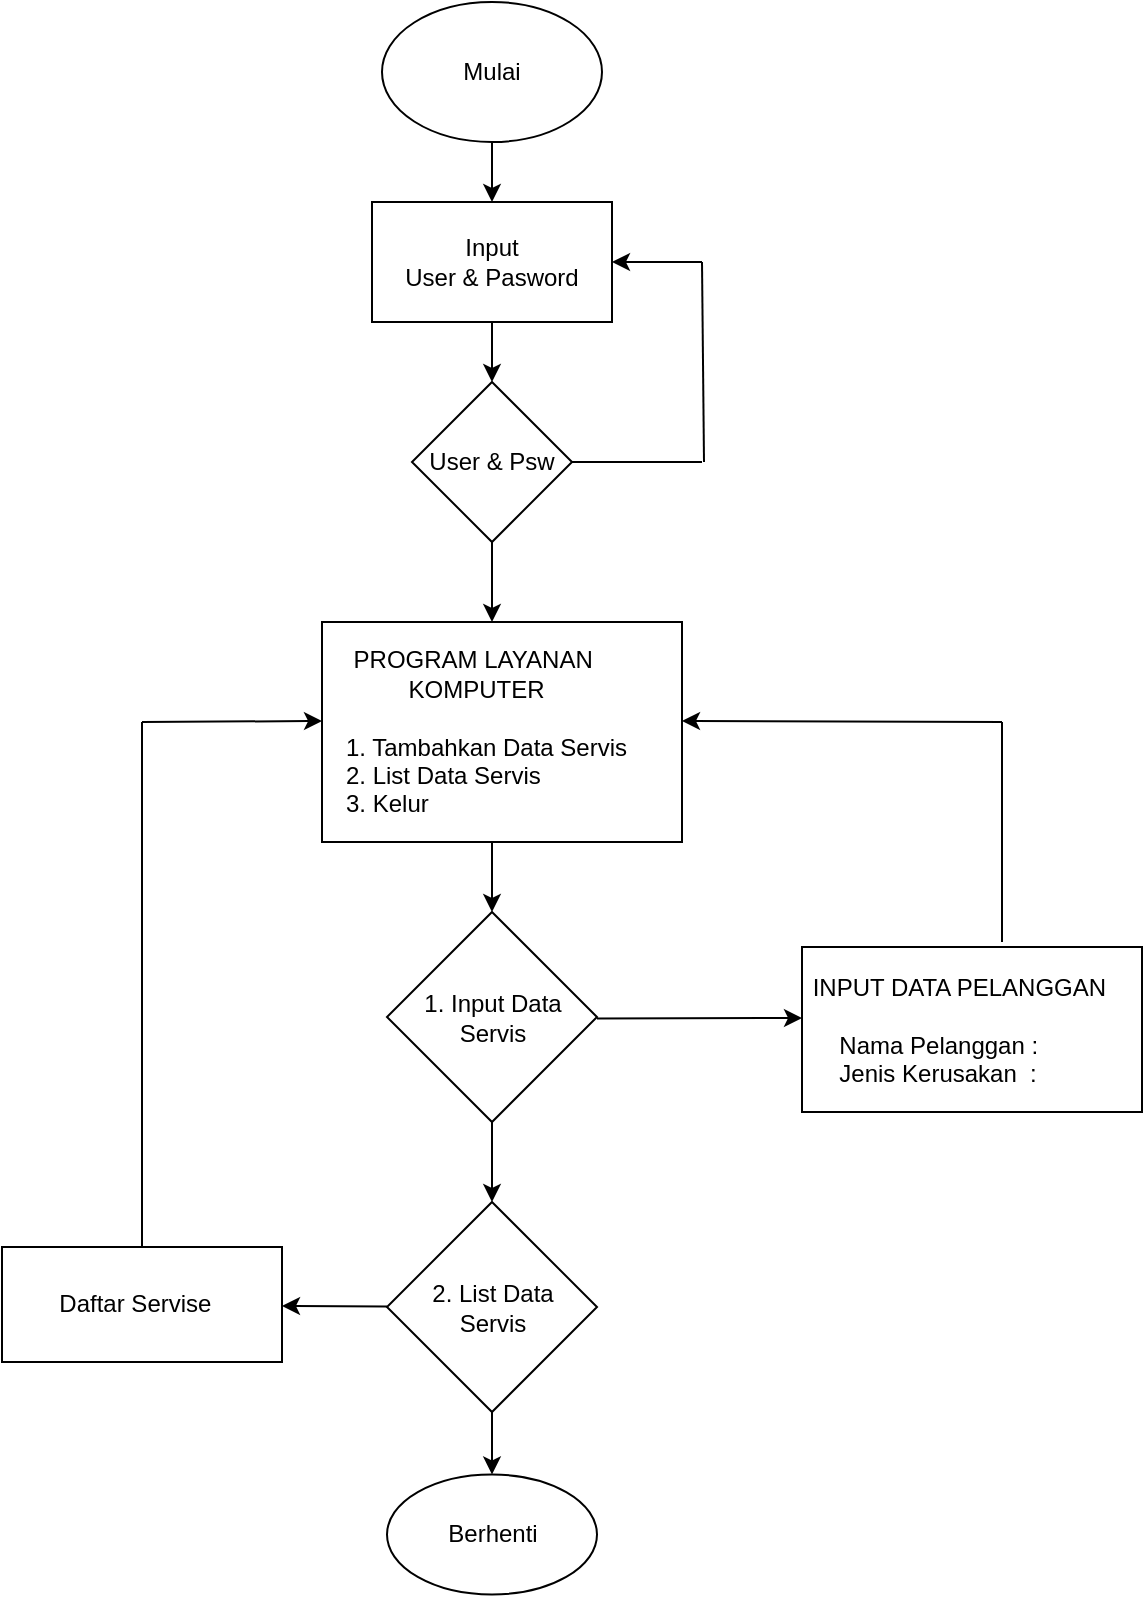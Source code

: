 <mxfile version="26.1.1">
  <diagram name="Halaman-1" id="3PcKZnxxp-DBiOqIdGMN">
    <mxGraphModel dx="1290" dy="565" grid="1" gridSize="10" guides="1" tooltips="1" connect="1" arrows="1" fold="1" page="1" pageScale="1" pageWidth="827" pageHeight="1169" math="0" shadow="0">
      <root>
        <mxCell id="0" />
        <mxCell id="1" parent="0" />
        <mxCell id="jwof01YbPw_Facb6lPKc-1" value="Mulai" style="ellipse;whiteSpace=wrap;html=1;" parent="1" vertex="1">
          <mxGeometry x="190" y="20" width="110" height="70" as="geometry" />
        </mxCell>
        <mxCell id="jwof01YbPw_Facb6lPKc-2" value="&lt;div style=&quot;&quot;&gt;&lt;div style=&quot;text-align: center;&quot;&gt;&lt;font style=&quot;vertical-align: inherit;&quot;&gt;&lt;font style=&quot;vertical-align: inherit;&quot;&gt;&lt;font style=&quot;vertical-align: inherit;&quot;&gt;&lt;font style=&quot;vertical-align: inherit;&quot;&gt;&lt;font style=&quot;vertical-align: inherit;&quot;&gt;PROGRAM LAYANAN&amp;nbsp;&lt;/font&gt;&lt;/font&gt;&lt;/font&gt;&lt;/font&gt;&lt;/font&gt;&lt;/div&gt;&lt;div style=&quot;text-align: center;&quot;&gt;&lt;font style=&quot;vertical-align: inherit;&quot;&gt;&lt;font style=&quot;vertical-align: inherit;&quot;&gt;&lt;font style=&quot;vertical-align: inherit;&quot;&gt;&lt;font style=&quot;vertical-align: inherit;&quot;&gt;&lt;font style=&quot;vertical-align: inherit;&quot;&gt;KOMPUTER&lt;/font&gt;&lt;/font&gt;&lt;/font&gt;&lt;/font&gt;&lt;/font&gt;&lt;/div&gt;&lt;div style=&quot;text-align: center;&quot;&gt;&lt;font style=&quot;vertical-align: inherit;&quot;&gt;&lt;br&gt;&lt;/font&gt;&lt;/div&gt;&lt;div&gt;&lt;span style=&quot;background-color: initial;&quot;&gt;&lt;font style=&quot;vertical-align: inherit;&quot;&gt;&lt;font style=&quot;vertical-align: inherit;&quot;&gt;&lt;font style=&quot;vertical-align: inherit;&quot;&gt;&lt;font style=&quot;vertical-align: inherit;&quot;&gt;&amp;nbsp; &amp;nbsp;1. Tambahkan Data Servis&lt;/font&gt;&lt;/font&gt;&lt;/font&gt;&lt;/font&gt;&lt;/span&gt;&lt;/div&gt;&lt;div&gt;&lt;span style=&quot;background-color: initial;&quot;&gt;&lt;font style=&quot;vertical-align: inherit;&quot;&gt;&lt;font style=&quot;vertical-align: inherit;&quot;&gt;&lt;font style=&quot;vertical-align: inherit;&quot;&gt;&lt;font style=&quot;vertical-align: inherit;&quot;&gt;&amp;nbsp; &amp;nbsp;2. List Data Servis&lt;/font&gt;&lt;/font&gt;&lt;/font&gt;&lt;/font&gt;&lt;/span&gt;&lt;/div&gt;&lt;div&gt;&lt;span style=&quot;background-color: initial;&quot;&gt;&lt;font style=&quot;vertical-align: inherit;&quot;&gt;&lt;font style=&quot;vertical-align: inherit;&quot;&gt;&lt;font style=&quot;vertical-align: inherit;&quot;&gt;&lt;font style=&quot;vertical-align: inherit;&quot;&gt;&amp;nbsp; &amp;nbsp;3. Kelur&lt;/font&gt;&lt;/font&gt;&lt;/font&gt;&lt;/font&gt;&lt;/span&gt;&lt;span style=&quot;background-color: initial; text-align: center; color: light-dark(rgb(0, 0, 0), rgb(255, 255, 255));&quot;&gt;&amp;nbsp;&lt;/span&gt;&lt;/div&gt;&lt;/div&gt;" style="rounded=0;whiteSpace=wrap;html=1;align=left;" parent="1" vertex="1">
          <mxGeometry x="160" y="330" width="180" height="110" as="geometry" />
        </mxCell>
        <mxCell id="jwof01YbPw_Facb6lPKc-4" value="Input&lt;div&gt;User &amp;amp; Pasword&lt;/div&gt;" style="rounded=0;whiteSpace=wrap;html=1;" parent="1" vertex="1">
          <mxGeometry x="185" y="120" width="120" height="60" as="geometry" />
        </mxCell>
        <mxCell id="jwof01YbPw_Facb6lPKc-5" value="User &amp;amp; Psw" style="rhombus;whiteSpace=wrap;html=1;" parent="1" vertex="1">
          <mxGeometry x="205" y="210" width="80" height="80" as="geometry" />
        </mxCell>
        <mxCell id="jwof01YbPw_Facb6lPKc-7" value="" style="endArrow=classic;html=1;rounded=0;exitX=0.5;exitY=1;exitDx=0;exitDy=0;entryX=0.5;entryY=0;entryDx=0;entryDy=0;" parent="1" source="jwof01YbPw_Facb6lPKc-1" target="jwof01YbPw_Facb6lPKc-4" edge="1">
          <mxGeometry width="50" height="50" relative="1" as="geometry">
            <mxPoint x="400" y="90" as="sourcePoint" />
            <mxPoint x="400" y="120" as="targetPoint" />
          </mxGeometry>
        </mxCell>
        <mxCell id="jwof01YbPw_Facb6lPKc-8" value="" style="endArrow=classic;html=1;rounded=0;exitX=0.5;exitY=1;exitDx=0;exitDy=0;" parent="1" source="jwof01YbPw_Facb6lPKc-4" edge="1">
          <mxGeometry width="50" height="50" relative="1" as="geometry">
            <mxPoint x="399.5" y="180" as="sourcePoint" />
            <mxPoint x="245" y="210" as="targetPoint" />
          </mxGeometry>
        </mxCell>
        <mxCell id="jwof01YbPw_Facb6lPKc-10" value="" style="endArrow=classic;html=1;rounded=0;entryX=1;entryY=0.5;entryDx=0;entryDy=0;" parent="1" target="jwof01YbPw_Facb6lPKc-4" edge="1">
          <mxGeometry width="50" height="50" relative="1" as="geometry">
            <mxPoint x="350" y="150" as="sourcePoint" />
            <mxPoint x="610" y="180" as="targetPoint" />
          </mxGeometry>
        </mxCell>
        <mxCell id="jwof01YbPw_Facb6lPKc-12" value="" style="endArrow=none;html=1;rounded=0;" parent="1" edge="1">
          <mxGeometry width="50" height="50" relative="1" as="geometry">
            <mxPoint x="351" y="250" as="sourcePoint" />
            <mxPoint x="350" y="150" as="targetPoint" />
          </mxGeometry>
        </mxCell>
        <mxCell id="jwof01YbPw_Facb6lPKc-17" value="" style="endArrow=classic;html=1;rounded=0;entryX=0.5;entryY=0;entryDx=0;entryDy=0;exitX=0.5;exitY=1;exitDx=0;exitDy=0;" parent="1" source="jwof01YbPw_Facb6lPKc-5" edge="1">
          <mxGeometry width="50" height="50" relative="1" as="geometry">
            <mxPoint x="400" y="290" as="sourcePoint" />
            <mxPoint x="245" y="330" as="targetPoint" />
          </mxGeometry>
        </mxCell>
        <mxCell id="jwof01YbPw_Facb6lPKc-19" value="&lt;font style=&quot;vertical-align: inherit;&quot;&gt;&lt;font style=&quot;vertical-align: inherit;&quot;&gt;1. Input Data Servis&lt;/font&gt;&lt;/font&gt;" style="rhombus;whiteSpace=wrap;html=1;" parent="1" vertex="1">
          <mxGeometry x="192.5" y="475" width="105" height="105" as="geometry" />
        </mxCell>
        <mxCell id="jwof01YbPw_Facb6lPKc-21" value="&lt;font style=&quot;vertical-align: inherit;&quot;&gt;&lt;font style=&quot;vertical-align: inherit;&quot;&gt;2. List Data&lt;/font&gt;&lt;/font&gt;&lt;div&gt;&lt;font style=&quot;vertical-align: inherit;&quot;&gt;&lt;font style=&quot;vertical-align: inherit;&quot;&gt;&lt;font style=&quot;vertical-align: inherit;&quot;&gt;&lt;font style=&quot;vertical-align: inherit;&quot;&gt;Servis&lt;/font&gt;&lt;/font&gt;&lt;/font&gt;&lt;/font&gt;&lt;/div&gt;" style="rhombus;whiteSpace=wrap;html=1;" parent="1" vertex="1">
          <mxGeometry x="192.5" y="620" width="105" height="105" as="geometry" />
        </mxCell>
        <mxCell id="jwof01YbPw_Facb6lPKc-25" value="" style="endArrow=classic;html=1;rounded=0;exitX=0.5;exitY=1;exitDx=0;exitDy=0;entryX=0.5;entryY=0;entryDx=0;entryDy=0;" parent="1" target="jwof01YbPw_Facb6lPKc-19" edge="1">
          <mxGeometry width="50" height="50" relative="1" as="geometry">
            <mxPoint x="245" y="440" as="sourcePoint" />
            <mxPoint x="360" y="462.5" as="targetPoint" />
          </mxGeometry>
        </mxCell>
        <mxCell id="jwof01YbPw_Facb6lPKc-26" value="" style="endArrow=classic;html=1;rounded=0;" parent="1" edge="1">
          <mxGeometry width="50" height="50" relative="1" as="geometry">
            <mxPoint x="297.5" y="528.19" as="sourcePoint" />
            <mxPoint x="400" y="528" as="targetPoint" />
          </mxGeometry>
        </mxCell>
        <mxCell id="jwof01YbPw_Facb6lPKc-27" value="" style="endArrow=classic;html=1;rounded=0;exitX=0.5;exitY=1;exitDx=0;exitDy=0;entryX=0.5;entryY=0;entryDx=0;entryDy=0;" parent="1" source="jwof01YbPw_Facb6lPKc-19" target="jwof01YbPw_Facb6lPKc-21" edge="1">
          <mxGeometry width="50" height="50" relative="1" as="geometry">
            <mxPoint x="260" y="600" as="sourcePoint" />
            <mxPoint x="310" y="550" as="targetPoint" />
          </mxGeometry>
        </mxCell>
        <mxCell id="jwof01YbPw_Facb6lPKc-29" value="" style="endArrow=classic;html=1;rounded=0;exitX=0.5;exitY=1;exitDx=0;exitDy=0;entryX=0.5;entryY=0;entryDx=0;entryDy=0;" parent="1" source="jwof01YbPw_Facb6lPKc-21" edge="1">
          <mxGeometry width="50" height="50" relative="1" as="geometry">
            <mxPoint x="390" y="760" as="sourcePoint" />
            <mxPoint x="245" y="756.25" as="targetPoint" />
          </mxGeometry>
        </mxCell>
        <mxCell id="jwof01YbPw_Facb6lPKc-31" value="Berhenti" style="ellipse;whiteSpace=wrap;html=1;" parent="1" vertex="1">
          <mxGeometry x="192.5" y="756.25" width="105" height="60" as="geometry" />
        </mxCell>
        <mxCell id="IACHFy9Nv5qsioYyiWCU-12" value="" style="endArrow=classic;html=1;rounded=0;" parent="1" edge="1">
          <mxGeometry width="50" height="50" relative="1" as="geometry">
            <mxPoint x="500" y="380" as="sourcePoint" />
            <mxPoint x="340" y="379.5" as="targetPoint" />
          </mxGeometry>
        </mxCell>
        <mxCell id="IACHFy9Nv5qsioYyiWCU-86" value="" style="edgeStyle=orthogonalEdgeStyle;rounded=0;orthogonalLoop=1;jettySize=auto;html=1;" parent="1" edge="1">
          <mxGeometry relative="1" as="geometry">
            <mxPoint x="-372.5" y="843.75" as="sourcePoint" />
          </mxGeometry>
        </mxCell>
        <mxCell id="IACHFy9Nv5qsioYyiWCU-27" value="" style="endArrow=classic;html=1;rounded=0;" parent="1" edge="1">
          <mxGeometry width="50" height="50" relative="1" as="geometry">
            <mxPoint x="192.5" y="672.25" as="sourcePoint" />
            <mxPoint x="140" y="672" as="targetPoint" />
          </mxGeometry>
        </mxCell>
        <mxCell id="IACHFy9Nv5qsioYyiWCU-42" value="&lt;div style=&quot;&quot;&gt;&amp;nbsp; &amp;nbsp; &amp;nbsp; &amp;nbsp; Daftar Servise&lt;/div&gt;" style="rounded=0;whiteSpace=wrap;html=1;align=left;" parent="1" vertex="1">
          <mxGeometry y="642.5" width="140" height="57.5" as="geometry" />
        </mxCell>
        <mxCell id="IACHFy9Nv5qsioYyiWCU-57" value="" style="endArrow=classic;html=1;rounded=0;" parent="1" edge="1">
          <mxGeometry width="50" height="50" relative="1" as="geometry">
            <mxPoint x="70" y="380" as="sourcePoint" />
            <mxPoint x="160" y="379.5" as="targetPoint" />
          </mxGeometry>
        </mxCell>
        <mxCell id="IACHFy9Nv5qsioYyiWCU-64" value="&lt;div style=&quot;&quot;&gt;&lt;br&gt;&lt;/div&gt;&lt;div style=&quot;&quot;&gt;&lt;div&gt;&lt;font style=&quot;vertical-align: inherit;&quot;&gt;&amp;nbsp;INPUT DATA PELANGGAN&lt;/font&gt;&lt;/div&gt;&lt;div&gt;&lt;font style=&quot;vertical-align: inherit;&quot;&gt;&lt;br&gt;&lt;/font&gt;&lt;/div&gt;&lt;div&gt;&lt;span style=&quot;background-color: initial;&quot;&gt;&amp;nbsp; &amp;nbsp; &amp;nbsp;Nama Pelanggan :&lt;/span&gt;&lt;/div&gt;&lt;div&gt;&lt;span style=&quot;background-color: initial;&quot;&gt;&amp;nbsp; &amp;nbsp; &amp;nbsp;Jenis Kerusakan&amp;nbsp; :&lt;/span&gt;&lt;/div&gt;&lt;div&gt;&lt;span style=&quot;background-color: initial;&quot;&gt;&lt;br&gt;&lt;/span&gt;&lt;/div&gt;&lt;/div&gt;" style="rounded=0;whiteSpace=wrap;html=1;align=left;" parent="1" vertex="1">
          <mxGeometry x="400" y="492.5" width="170" height="82.5" as="geometry" />
        </mxCell>
        <mxCell id="9L-T_3s2BEwQB0P0Nufg-1" value="" style="endArrow=none;html=1;rounded=0;" edge="1" parent="1">
          <mxGeometry width="50" height="50" relative="1" as="geometry">
            <mxPoint x="500" y="490" as="sourcePoint" />
            <mxPoint x="500" y="380" as="targetPoint" />
          </mxGeometry>
        </mxCell>
        <mxCell id="9L-T_3s2BEwQB0P0Nufg-2" value="" style="endArrow=none;html=1;rounded=0;exitX=0.5;exitY=0;exitDx=0;exitDy=0;" edge="1" parent="1" source="IACHFy9Nv5qsioYyiWCU-42">
          <mxGeometry width="50" height="50" relative="1" as="geometry">
            <mxPoint x="-40" y="440" as="sourcePoint" />
            <mxPoint x="70" y="380" as="targetPoint" />
          </mxGeometry>
        </mxCell>
        <mxCell id="9L-T_3s2BEwQB0P0Nufg-3" value="" style="endArrow=none;html=1;rounded=0;" edge="1" parent="1">
          <mxGeometry width="50" height="50" relative="1" as="geometry">
            <mxPoint x="285" y="250" as="sourcePoint" />
            <mxPoint x="350" y="250" as="targetPoint" />
          </mxGeometry>
        </mxCell>
      </root>
    </mxGraphModel>
  </diagram>
</mxfile>
